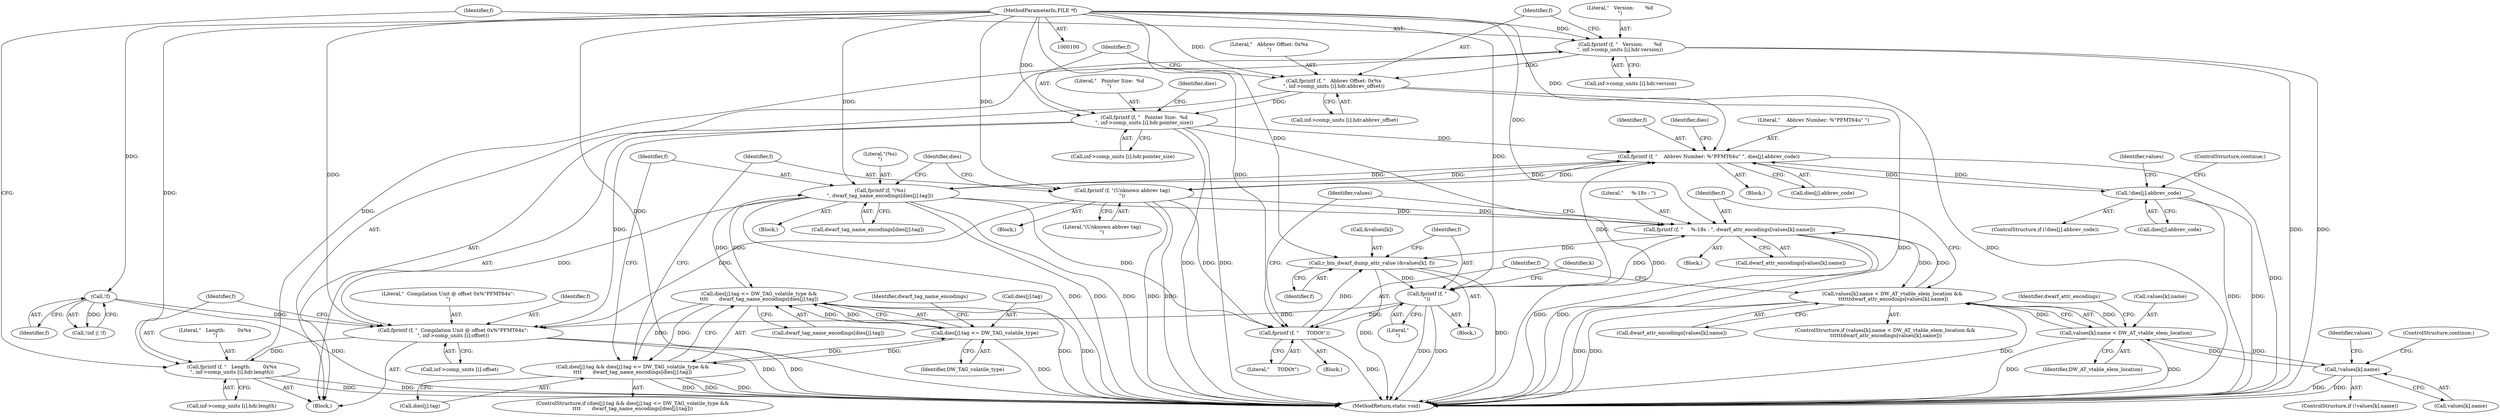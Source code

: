 digraph "0_radare2_2ca9ab45891b6ae8e32b6c28c81eebca059cbe5d@API" {
"1000151" [label="(Call,fprintf (f, \"   Version:       %d\n\", inf->comp_units [i].hdr.version))"];
"1000139" [label="(Call,fprintf (f, \"   Length:        0x%x\n\", inf->comp_units [i].hdr.length))"];
"1000129" [label="(Call,fprintf (f, \"  Compilation Unit @ offset 0x%\"PFMT64x\":\n\", inf->comp_units [i].offset))"];
"1000335" [label="(Call,fprintf (f, \"\n\"))"];
"1000329" [label="(Call,r_bin_dwarf_dump_attr_value (&values[k], f))"];
"1000314" [label="(Call,fprintf (f, \"     %-18s : \", dwarf_attr_encodings[values[k].name]))"];
"1000243" [label="(Call,fprintf (f, \"(%s)\n\", dwarf_tag_name_encodings[dies[j].tag]))"];
"1000212" [label="(Call,fprintf (f, \"    Abbrev Number: %\"PFMT64u\" \", dies[j].abbrev_code))"];
"1000175" [label="(Call,fprintf (f, \"   Pointer Size:  %d\n\", inf->comp_units [i].hdr.pointer_size))"];
"1000163" [label="(Call,fprintf (f, \"   Abbrev Offset: 0x%x\n\", inf->comp_units [i].hdr.abbrev_offset))"];
"1000151" [label="(Call,fprintf (f, \"   Version:       %d\n\", inf->comp_units [i].hdr.version))"];
"1000101" [label="(MethodParameterIn,FILE *f)"];
"1000255" [label="(Call,fprintf (f, \"(Unknown abbrev tag)\n\"))"];
"1000259" [label="(Call,!dies[j].abbrev_code)"];
"1000227" [label="(Call,dies[j].tag <= DW_TAG_volatile_type &&\n\t\t\t\t       dwarf_tag_name_encodings[dies[j].tag])"];
"1000228" [label="(Call,dies[j].tag <= DW_TAG_volatile_type)"];
"1000221" [label="(Call,dies[j].tag && dies[j].tag <= DW_TAG_volatile_type &&\n\t\t\t\t       dwarf_tag_name_encodings[dies[j].tag])"];
"1000298" [label="(Call,values[k].name < DW_AT_vtable_elem_location &&\n \t\t\t\t\t\tdwarf_attr_encodings[values[k].name])"];
"1000299" [label="(Call,values[k].name < DW_AT_vtable_elem_location)"];
"1000289" [label="(Call,!values[k].name)"];
"1000326" [label="(Call,fprintf (f, \"     TODO\t\"))"];
"1000113" [label="(Call,!f)"];
"1000227" [label="(Call,dies[j].tag <= DW_TAG_volatile_type &&\n\t\t\t\t       dwarf_tag_name_encodings[dies[j].tag])"];
"1000307" [label="(Identifier,dwarf_attr_encodings)"];
"1000141" [label="(Literal,\"   Length:        0x%x\n\")"];
"1000129" [label="(Call,fprintf (f, \"  Compilation Unit @ offset 0x%\"PFMT64x\":\n\", inf->comp_units [i].offset))"];
"1000287" [label="(Block,)"];
"1000330" [label="(Call,&values[k])"];
"1000165" [label="(Literal,\"   Abbrev Offset: 0x%x\n\")"];
"1000327" [label="(Identifier,f)"];
"1000152" [label="(Identifier,f)"];
"1000254" [label="(Block,)"];
"1000302" [label="(Identifier,values)"];
"1000243" [label="(Call,fprintf (f, \"(%s)\n\", dwarf_tag_name_encodings[dies[j].tag]))"];
"1000300" [label="(Call,values[k].name)"];
"1000212" [label="(Call,fprintf (f, \"    Abbrev Number: %\"PFMT64u\" \", dies[j].abbrev_code))"];
"1000296" [label="(ControlStructure,continue;)"];
"1000139" [label="(Call,fprintf (f, \"   Length:        0x%x\n\", inf->comp_units [i].hdr.length))"];
"1000242" [label="(Block,)"];
"1000262" [label="(Identifier,dies)"];
"1000255" [label="(Call,fprintf (f, \"(Unknown abbrev tag)\n\"))"];
"1000335" [label="(Call,fprintf (f, \"\n\"))"];
"1000336" [label="(Identifier,f)"];
"1000260" [label="(Call,dies[j].abbrev_code)"];
"1000297" [label="(ControlStructure,if (values[k].name < DW_AT_vtable_elem_location &&\n \t\t\t\t\t\tdwarf_attr_encodings[values[k].name]))"];
"1000188" [label="(Identifier,dies)"];
"1000221" [label="(Call,dies[j].tag && dies[j].tag <= DW_TAG_volatile_type &&\n\t\t\t\t       dwarf_tag_name_encodings[dies[j].tag])"];
"1000338" [label="(MethodReturn,static void)"];
"1000328" [label="(Literal,\"     TODO\t\")"];
"1000326" [label="(Call,fprintf (f, \"     TODO\t\"))"];
"1000314" [label="(Call,fprintf (f, \"     %-18s : \", dwarf_attr_encodings[values[k].name]))"];
"1000154" [label="(Call,inf->comp_units [i].hdr.version)"];
"1000140" [label="(Identifier,f)"];
"1000215" [label="(Call,dies[j].abbrev_code)"];
"1000244" [label="(Identifier,f)"];
"1000234" [label="(Identifier,DW_TAG_volatile_type)"];
"1000288" [label="(ControlStructure,if (!values[k].name))"];
"1000214" [label="(Literal,\"    Abbrev Number: %\"PFMT64u\" \")"];
"1000176" [label="(Identifier,f)"];
"1000258" [label="(ControlStructure,if (!dies[j].abbrev_code))"];
"1000268" [label="(Identifier,values)"];
"1000213" [label="(Identifier,f)"];
"1000306" [label="(Call,dwarf_attr_encodings[values[k].name])"];
"1000224" [label="(Identifier,dies)"];
"1000175" [label="(Call,fprintf (f, \"   Pointer Size:  %d\n\", inf->comp_units [i].hdr.pointer_size))"];
"1000178" [label="(Call,inf->comp_units [i].hdr.pointer_size)"];
"1000266" [label="(ControlStructure,continue;)"];
"1000228" [label="(Call,dies[j].tag <= DW_TAG_volatile_type)"];
"1000286" [label="(Identifier,k)"];
"1000166" [label="(Call,inf->comp_units [i].hdr.abbrev_offset)"];
"1000337" [label="(Literal,\"\n\")"];
"1000128" [label="(Block,)"];
"1000222" [label="(Call,dies[j].tag)"];
"1000299" [label="(Call,values[k].name < DW_AT_vtable_elem_location)"];
"1000113" [label="(Call,!f)"];
"1000259" [label="(Call,!dies[j].abbrev_code)"];
"1000315" [label="(Identifier,f)"];
"1000236" [label="(Identifier,dwarf_tag_name_encodings)"];
"1000235" [label="(Call,dwarf_tag_name_encodings[dies[j].tag])"];
"1000290" [label="(Call,values[k].name)"];
"1000334" [label="(Identifier,f)"];
"1000316" [label="(Literal,\"     %-18s : \")"];
"1000305" [label="(Identifier,DW_AT_vtable_elem_location)"];
"1000289" [label="(Call,!values[k].name)"];
"1000151" [label="(Call,fprintf (f, \"   Version:       %d\n\", inf->comp_units [i].hdr.version))"];
"1000153" [label="(Literal,\"   Version:       %d\n\")"];
"1000164" [label="(Identifier,f)"];
"1000229" [label="(Call,dies[j].tag)"];
"1000332" [label="(Identifier,values)"];
"1000177" [label="(Literal,\"   Pointer Size:  %d\n\")"];
"1000257" [label="(Literal,\"(Unknown abbrev tag)\n\")"];
"1000245" [label="(Literal,\"(%s)\n\")"];
"1000131" [label="(Literal,\"  Compilation Unit @ offset 0x%\"PFMT64x\":\n\")"];
"1000132" [label="(Call,inf->comp_units [i].offset)"];
"1000298" [label="(Call,values[k].name < DW_AT_vtable_elem_location &&\n \t\t\t\t\t\tdwarf_attr_encodings[values[k].name])"];
"1000256" [label="(Identifier,f)"];
"1000246" [label="(Call,dwarf_tag_name_encodings[dies[j].tag])"];
"1000142" [label="(Call,inf->comp_units [i].hdr.length)"];
"1000325" [label="(Block,)"];
"1000130" [label="(Identifier,f)"];
"1000211" [label="(Block,)"];
"1000317" [label="(Call,dwarf_attr_encodings[values[k].name])"];
"1000329" [label="(Call,r_bin_dwarf_dump_attr_value (&values[k], f))"];
"1000101" [label="(MethodParameterIn,FILE *f)"];
"1000114" [label="(Identifier,f)"];
"1000163" [label="(Call,fprintf (f, \"   Abbrev Offset: 0x%x\n\", inf->comp_units [i].hdr.abbrev_offset))"];
"1000313" [label="(Block,)"];
"1000220" [label="(ControlStructure,if (dies[j].tag && dies[j].tag <= DW_TAG_volatile_type &&\n\t\t\t\t       dwarf_tag_name_encodings[dies[j].tag]))"];
"1000110" [label="(Call,!inf || !f)"];
"1000151" -> "1000128"  [label="AST: "];
"1000151" -> "1000154"  [label="CFG: "];
"1000152" -> "1000151"  [label="AST: "];
"1000153" -> "1000151"  [label="AST: "];
"1000154" -> "1000151"  [label="AST: "];
"1000164" -> "1000151"  [label="CFG: "];
"1000151" -> "1000338"  [label="DDG: "];
"1000151" -> "1000338"  [label="DDG: "];
"1000139" -> "1000151"  [label="DDG: "];
"1000101" -> "1000151"  [label="DDG: "];
"1000151" -> "1000163"  [label="DDG: "];
"1000139" -> "1000128"  [label="AST: "];
"1000139" -> "1000142"  [label="CFG: "];
"1000140" -> "1000139"  [label="AST: "];
"1000141" -> "1000139"  [label="AST: "];
"1000142" -> "1000139"  [label="AST: "];
"1000152" -> "1000139"  [label="CFG: "];
"1000139" -> "1000338"  [label="DDG: "];
"1000139" -> "1000338"  [label="DDG: "];
"1000129" -> "1000139"  [label="DDG: "];
"1000101" -> "1000139"  [label="DDG: "];
"1000129" -> "1000128"  [label="AST: "];
"1000129" -> "1000132"  [label="CFG: "];
"1000130" -> "1000129"  [label="AST: "];
"1000131" -> "1000129"  [label="AST: "];
"1000132" -> "1000129"  [label="AST: "];
"1000140" -> "1000129"  [label="CFG: "];
"1000129" -> "1000338"  [label="DDG: "];
"1000129" -> "1000338"  [label="DDG: "];
"1000335" -> "1000129"  [label="DDG: "];
"1000113" -> "1000129"  [label="DDG: "];
"1000175" -> "1000129"  [label="DDG: "];
"1000243" -> "1000129"  [label="DDG: "];
"1000255" -> "1000129"  [label="DDG: "];
"1000101" -> "1000129"  [label="DDG: "];
"1000335" -> "1000287"  [label="AST: "];
"1000335" -> "1000337"  [label="CFG: "];
"1000336" -> "1000335"  [label="AST: "];
"1000337" -> "1000335"  [label="AST: "];
"1000286" -> "1000335"  [label="CFG: "];
"1000335" -> "1000338"  [label="DDG: "];
"1000335" -> "1000338"  [label="DDG: "];
"1000335" -> "1000212"  [label="DDG: "];
"1000335" -> "1000314"  [label="DDG: "];
"1000335" -> "1000326"  [label="DDG: "];
"1000329" -> "1000335"  [label="DDG: "];
"1000101" -> "1000335"  [label="DDG: "];
"1000329" -> "1000287"  [label="AST: "];
"1000329" -> "1000334"  [label="CFG: "];
"1000330" -> "1000329"  [label="AST: "];
"1000334" -> "1000329"  [label="AST: "];
"1000336" -> "1000329"  [label="CFG: "];
"1000329" -> "1000338"  [label="DDG: "];
"1000329" -> "1000338"  [label="DDG: "];
"1000314" -> "1000329"  [label="DDG: "];
"1000326" -> "1000329"  [label="DDG: "];
"1000101" -> "1000329"  [label="DDG: "];
"1000314" -> "1000313"  [label="AST: "];
"1000314" -> "1000317"  [label="CFG: "];
"1000315" -> "1000314"  [label="AST: "];
"1000316" -> "1000314"  [label="AST: "];
"1000317" -> "1000314"  [label="AST: "];
"1000332" -> "1000314"  [label="CFG: "];
"1000314" -> "1000338"  [label="DDG: "];
"1000314" -> "1000338"  [label="DDG: "];
"1000314" -> "1000298"  [label="DDG: "];
"1000243" -> "1000314"  [label="DDG: "];
"1000255" -> "1000314"  [label="DDG: "];
"1000101" -> "1000314"  [label="DDG: "];
"1000298" -> "1000314"  [label="DDG: "];
"1000243" -> "1000242"  [label="AST: "];
"1000243" -> "1000246"  [label="CFG: "];
"1000244" -> "1000243"  [label="AST: "];
"1000245" -> "1000243"  [label="AST: "];
"1000246" -> "1000243"  [label="AST: "];
"1000262" -> "1000243"  [label="CFG: "];
"1000243" -> "1000338"  [label="DDG: "];
"1000243" -> "1000338"  [label="DDG: "];
"1000243" -> "1000338"  [label="DDG: "];
"1000243" -> "1000212"  [label="DDG: "];
"1000243" -> "1000227"  [label="DDG: "];
"1000212" -> "1000243"  [label="DDG: "];
"1000101" -> "1000243"  [label="DDG: "];
"1000227" -> "1000243"  [label="DDG: "];
"1000243" -> "1000326"  [label="DDG: "];
"1000212" -> "1000211"  [label="AST: "];
"1000212" -> "1000215"  [label="CFG: "];
"1000213" -> "1000212"  [label="AST: "];
"1000214" -> "1000212"  [label="AST: "];
"1000215" -> "1000212"  [label="AST: "];
"1000224" -> "1000212"  [label="CFG: "];
"1000212" -> "1000338"  [label="DDG: "];
"1000175" -> "1000212"  [label="DDG: "];
"1000255" -> "1000212"  [label="DDG: "];
"1000101" -> "1000212"  [label="DDG: "];
"1000259" -> "1000212"  [label="DDG: "];
"1000212" -> "1000255"  [label="DDG: "];
"1000212" -> "1000259"  [label="DDG: "];
"1000175" -> "1000128"  [label="AST: "];
"1000175" -> "1000178"  [label="CFG: "];
"1000176" -> "1000175"  [label="AST: "];
"1000177" -> "1000175"  [label="AST: "];
"1000178" -> "1000175"  [label="AST: "];
"1000188" -> "1000175"  [label="CFG: "];
"1000175" -> "1000338"  [label="DDG: "];
"1000175" -> "1000338"  [label="DDG: "];
"1000175" -> "1000338"  [label="DDG: "];
"1000163" -> "1000175"  [label="DDG: "];
"1000101" -> "1000175"  [label="DDG: "];
"1000163" -> "1000128"  [label="AST: "];
"1000163" -> "1000166"  [label="CFG: "];
"1000164" -> "1000163"  [label="AST: "];
"1000165" -> "1000163"  [label="AST: "];
"1000166" -> "1000163"  [label="AST: "];
"1000176" -> "1000163"  [label="CFG: "];
"1000163" -> "1000338"  [label="DDG: "];
"1000163" -> "1000338"  [label="DDG: "];
"1000101" -> "1000163"  [label="DDG: "];
"1000101" -> "1000100"  [label="AST: "];
"1000101" -> "1000338"  [label="DDG: "];
"1000101" -> "1000113"  [label="DDG: "];
"1000101" -> "1000255"  [label="DDG: "];
"1000101" -> "1000326"  [label="DDG: "];
"1000255" -> "1000254"  [label="AST: "];
"1000255" -> "1000257"  [label="CFG: "];
"1000256" -> "1000255"  [label="AST: "];
"1000257" -> "1000255"  [label="AST: "];
"1000262" -> "1000255"  [label="CFG: "];
"1000255" -> "1000338"  [label="DDG: "];
"1000255" -> "1000338"  [label="DDG: "];
"1000255" -> "1000326"  [label="DDG: "];
"1000259" -> "1000258"  [label="AST: "];
"1000259" -> "1000260"  [label="CFG: "];
"1000260" -> "1000259"  [label="AST: "];
"1000266" -> "1000259"  [label="CFG: "];
"1000268" -> "1000259"  [label="CFG: "];
"1000259" -> "1000338"  [label="DDG: "];
"1000259" -> "1000338"  [label="DDG: "];
"1000227" -> "1000221"  [label="AST: "];
"1000227" -> "1000228"  [label="CFG: "];
"1000227" -> "1000235"  [label="CFG: "];
"1000228" -> "1000227"  [label="AST: "];
"1000235" -> "1000227"  [label="AST: "];
"1000221" -> "1000227"  [label="CFG: "];
"1000227" -> "1000338"  [label="DDG: "];
"1000227" -> "1000338"  [label="DDG: "];
"1000227" -> "1000221"  [label="DDG: "];
"1000227" -> "1000221"  [label="DDG: "];
"1000228" -> "1000227"  [label="DDG: "];
"1000228" -> "1000227"  [label="DDG: "];
"1000228" -> "1000234"  [label="CFG: "];
"1000229" -> "1000228"  [label="AST: "];
"1000234" -> "1000228"  [label="AST: "];
"1000236" -> "1000228"  [label="CFG: "];
"1000228" -> "1000338"  [label="DDG: "];
"1000228" -> "1000221"  [label="DDG: "];
"1000221" -> "1000228"  [label="DDG: "];
"1000221" -> "1000220"  [label="AST: "];
"1000221" -> "1000222"  [label="CFG: "];
"1000222" -> "1000221"  [label="AST: "];
"1000244" -> "1000221"  [label="CFG: "];
"1000256" -> "1000221"  [label="CFG: "];
"1000221" -> "1000338"  [label="DDG: "];
"1000221" -> "1000338"  [label="DDG: "];
"1000221" -> "1000338"  [label="DDG: "];
"1000298" -> "1000297"  [label="AST: "];
"1000298" -> "1000299"  [label="CFG: "];
"1000298" -> "1000306"  [label="CFG: "];
"1000299" -> "1000298"  [label="AST: "];
"1000306" -> "1000298"  [label="AST: "];
"1000315" -> "1000298"  [label="CFG: "];
"1000327" -> "1000298"  [label="CFG: "];
"1000298" -> "1000338"  [label="DDG: "];
"1000298" -> "1000338"  [label="DDG: "];
"1000298" -> "1000338"  [label="DDG: "];
"1000299" -> "1000298"  [label="DDG: "];
"1000299" -> "1000298"  [label="DDG: "];
"1000299" -> "1000305"  [label="CFG: "];
"1000300" -> "1000299"  [label="AST: "];
"1000305" -> "1000299"  [label="AST: "];
"1000307" -> "1000299"  [label="CFG: "];
"1000299" -> "1000338"  [label="DDG: "];
"1000299" -> "1000338"  [label="DDG: "];
"1000299" -> "1000289"  [label="DDG: "];
"1000289" -> "1000299"  [label="DDG: "];
"1000289" -> "1000288"  [label="AST: "];
"1000289" -> "1000290"  [label="CFG: "];
"1000290" -> "1000289"  [label="AST: "];
"1000296" -> "1000289"  [label="CFG: "];
"1000302" -> "1000289"  [label="CFG: "];
"1000289" -> "1000338"  [label="DDG: "];
"1000289" -> "1000338"  [label="DDG: "];
"1000326" -> "1000325"  [label="AST: "];
"1000326" -> "1000328"  [label="CFG: "];
"1000327" -> "1000326"  [label="AST: "];
"1000328" -> "1000326"  [label="AST: "];
"1000332" -> "1000326"  [label="CFG: "];
"1000326" -> "1000338"  [label="DDG: "];
"1000113" -> "1000110"  [label="AST: "];
"1000113" -> "1000114"  [label="CFG: "];
"1000114" -> "1000113"  [label="AST: "];
"1000110" -> "1000113"  [label="CFG: "];
"1000113" -> "1000338"  [label="DDG: "];
"1000113" -> "1000110"  [label="DDG: "];
}

